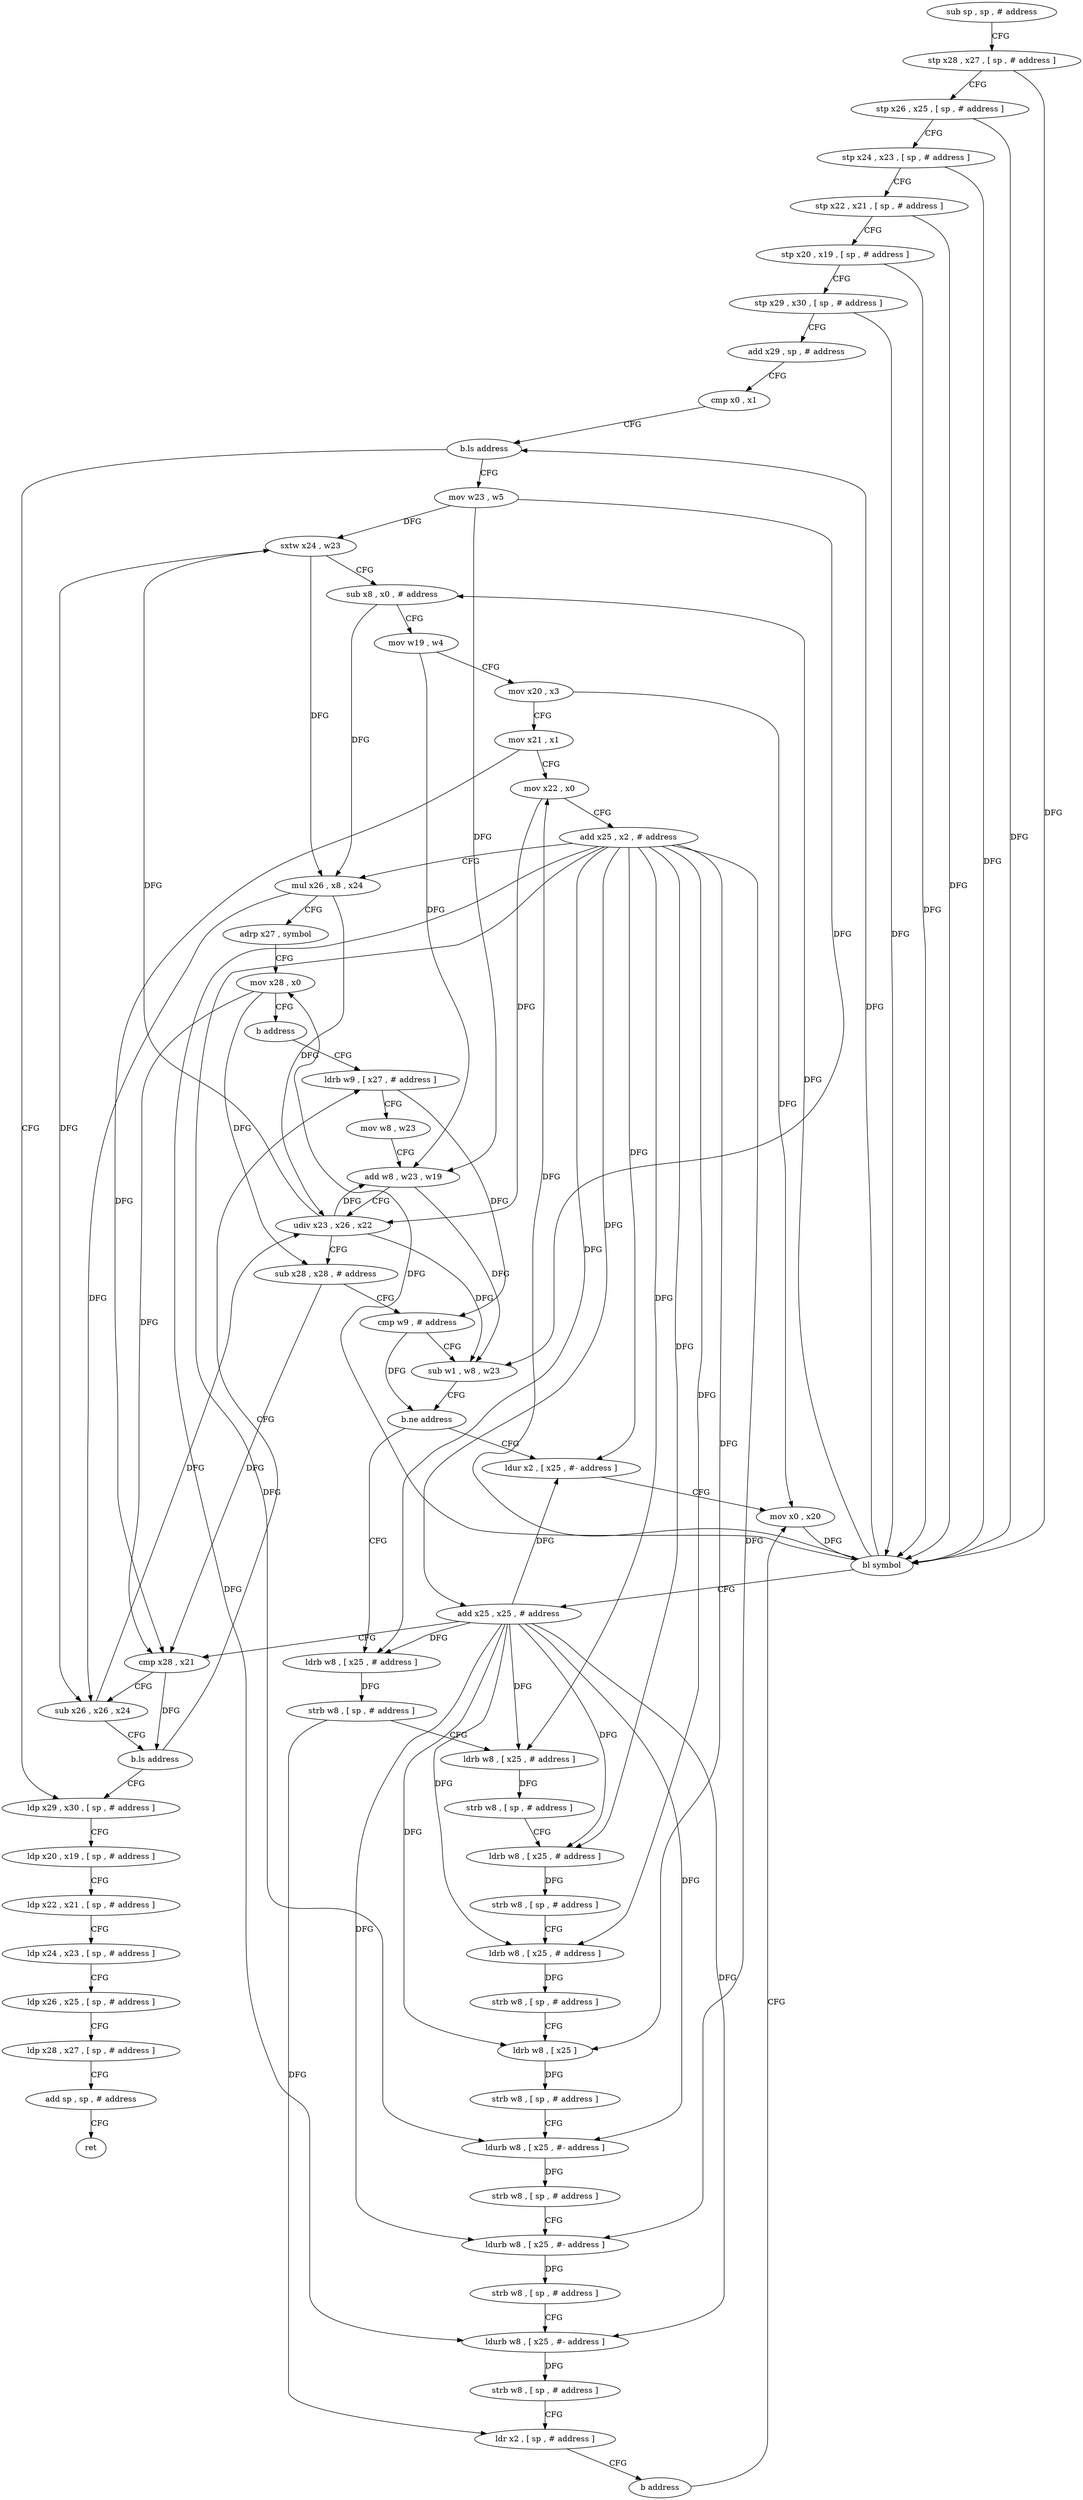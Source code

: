 digraph "func" {
"4211008" [label = "sub sp , sp , # address" ]
"4211012" [label = "stp x28 , x27 , [ sp , # address ]" ]
"4211016" [label = "stp x26 , x25 , [ sp , # address ]" ]
"4211020" [label = "stp x24 , x23 , [ sp , # address ]" ]
"4211024" [label = "stp x22 , x21 , [ sp , # address ]" ]
"4211028" [label = "stp x20 , x19 , [ sp , # address ]" ]
"4211032" [label = "stp x29 , x30 , [ sp , # address ]" ]
"4211036" [label = "add x29 , sp , # address" ]
"4211040" [label = "cmp x0 , x1" ]
"4211044" [label = "b.ls address" ]
"4211228" [label = "ldp x29 , x30 , [ sp , # address ]" ]
"4211048" [label = "mov w23 , w5" ]
"4211232" [label = "ldp x20 , x19 , [ sp , # address ]" ]
"4211236" [label = "ldp x22 , x21 , [ sp , # address ]" ]
"4211240" [label = "ldp x24 , x23 , [ sp , # address ]" ]
"4211244" [label = "ldp x26 , x25 , [ sp , # address ]" ]
"4211248" [label = "ldp x28 , x27 , [ sp , # address ]" ]
"4211252" [label = "add sp , sp , # address" ]
"4211256" [label = "ret" ]
"4211052" [label = "sxtw x24 , w23" ]
"4211056" [label = "sub x8 , x0 , # address" ]
"4211060" [label = "mov w19 , w4" ]
"4211064" [label = "mov x20 , x3" ]
"4211068" [label = "mov x21 , x1" ]
"4211072" [label = "mov x22 , x0" ]
"4211076" [label = "add x25 , x2 , # address" ]
"4211080" [label = "mul x26 , x8 , x24" ]
"4211084" [label = "adrp x27 , symbol" ]
"4211088" [label = "mov x28 , x0" ]
"4211092" [label = "b address" ]
"4211124" [label = "ldrb w9 , [ x27 , # address ]" ]
"4211128" [label = "mov w8 , w23" ]
"4211132" [label = "add w8 , w23 , w19" ]
"4211136" [label = "udiv x23 , x26 , x22" ]
"4211140" [label = "sub x28 , x28 , # address" ]
"4211144" [label = "cmp w9 , # address" ]
"4211148" [label = "sub w1 , w8 , w23" ]
"4211152" [label = "b.ne address" ]
"4211096" [label = "ldur x2 , [ x25 , #- address ]" ]
"4211156" [label = "ldrb w8 , [ x25 , # address ]" ]
"4211100" [label = "mov x0 , x20" ]
"4211160" [label = "strb w8 , [ sp , # address ]" ]
"4211164" [label = "ldrb w8 , [ x25 , # address ]" ]
"4211168" [label = "strb w8 , [ sp , # address ]" ]
"4211172" [label = "ldrb w8 , [ x25 , # address ]" ]
"4211176" [label = "strb w8 , [ sp , # address ]" ]
"4211180" [label = "ldrb w8 , [ x25 , # address ]" ]
"4211184" [label = "strb w8 , [ sp , # address ]" ]
"4211188" [label = "ldrb w8 , [ x25 ]" ]
"4211192" [label = "strb w8 , [ sp , # address ]" ]
"4211196" [label = "ldurb w8 , [ x25 , #- address ]" ]
"4211200" [label = "strb w8 , [ sp , # address ]" ]
"4211204" [label = "ldurb w8 , [ x25 , #- address ]" ]
"4211208" [label = "strb w8 , [ sp , # address ]" ]
"4211212" [label = "ldurb w8 , [ x25 , #- address ]" ]
"4211216" [label = "strb w8 , [ sp , # address ]" ]
"4211220" [label = "ldr x2 , [ sp , # address ]" ]
"4211224" [label = "b address" ]
"4211104" [label = "bl symbol" ]
"4211108" [label = "add x25 , x25 , # address" ]
"4211112" [label = "cmp x28 , x21" ]
"4211116" [label = "sub x26 , x26 , x24" ]
"4211120" [label = "b.ls address" ]
"4211008" -> "4211012" [ label = "CFG" ]
"4211012" -> "4211016" [ label = "CFG" ]
"4211012" -> "4211104" [ label = "DFG" ]
"4211016" -> "4211020" [ label = "CFG" ]
"4211016" -> "4211104" [ label = "DFG" ]
"4211020" -> "4211024" [ label = "CFG" ]
"4211020" -> "4211104" [ label = "DFG" ]
"4211024" -> "4211028" [ label = "CFG" ]
"4211024" -> "4211104" [ label = "DFG" ]
"4211028" -> "4211032" [ label = "CFG" ]
"4211028" -> "4211104" [ label = "DFG" ]
"4211032" -> "4211036" [ label = "CFG" ]
"4211032" -> "4211104" [ label = "DFG" ]
"4211036" -> "4211040" [ label = "CFG" ]
"4211040" -> "4211044" [ label = "CFG" ]
"4211044" -> "4211228" [ label = "CFG" ]
"4211044" -> "4211048" [ label = "CFG" ]
"4211228" -> "4211232" [ label = "CFG" ]
"4211048" -> "4211052" [ label = "DFG" ]
"4211048" -> "4211132" [ label = "DFG" ]
"4211048" -> "4211148" [ label = "DFG" ]
"4211232" -> "4211236" [ label = "CFG" ]
"4211236" -> "4211240" [ label = "CFG" ]
"4211240" -> "4211244" [ label = "CFG" ]
"4211244" -> "4211248" [ label = "CFG" ]
"4211248" -> "4211252" [ label = "CFG" ]
"4211252" -> "4211256" [ label = "CFG" ]
"4211052" -> "4211056" [ label = "CFG" ]
"4211052" -> "4211080" [ label = "DFG" ]
"4211052" -> "4211116" [ label = "DFG" ]
"4211056" -> "4211060" [ label = "CFG" ]
"4211056" -> "4211080" [ label = "DFG" ]
"4211060" -> "4211064" [ label = "CFG" ]
"4211060" -> "4211132" [ label = "DFG" ]
"4211064" -> "4211068" [ label = "CFG" ]
"4211064" -> "4211100" [ label = "DFG" ]
"4211068" -> "4211072" [ label = "CFG" ]
"4211068" -> "4211112" [ label = "DFG" ]
"4211072" -> "4211076" [ label = "CFG" ]
"4211072" -> "4211136" [ label = "DFG" ]
"4211076" -> "4211080" [ label = "CFG" ]
"4211076" -> "4211096" [ label = "DFG" ]
"4211076" -> "4211156" [ label = "DFG" ]
"4211076" -> "4211164" [ label = "DFG" ]
"4211076" -> "4211172" [ label = "DFG" ]
"4211076" -> "4211180" [ label = "DFG" ]
"4211076" -> "4211188" [ label = "DFG" ]
"4211076" -> "4211196" [ label = "DFG" ]
"4211076" -> "4211204" [ label = "DFG" ]
"4211076" -> "4211212" [ label = "DFG" ]
"4211076" -> "4211108" [ label = "DFG" ]
"4211080" -> "4211084" [ label = "CFG" ]
"4211080" -> "4211136" [ label = "DFG" ]
"4211080" -> "4211116" [ label = "DFG" ]
"4211084" -> "4211088" [ label = "CFG" ]
"4211088" -> "4211092" [ label = "CFG" ]
"4211088" -> "4211140" [ label = "DFG" ]
"4211088" -> "4211112" [ label = "DFG" ]
"4211092" -> "4211124" [ label = "CFG" ]
"4211124" -> "4211128" [ label = "CFG" ]
"4211124" -> "4211144" [ label = "DFG" ]
"4211128" -> "4211132" [ label = "CFG" ]
"4211132" -> "4211136" [ label = "CFG" ]
"4211132" -> "4211148" [ label = "DFG" ]
"4211136" -> "4211140" [ label = "CFG" ]
"4211136" -> "4211052" [ label = "DFG" ]
"4211136" -> "4211132" [ label = "DFG" ]
"4211136" -> "4211148" [ label = "DFG" ]
"4211140" -> "4211144" [ label = "CFG" ]
"4211140" -> "4211112" [ label = "DFG" ]
"4211144" -> "4211148" [ label = "CFG" ]
"4211144" -> "4211152" [ label = "DFG" ]
"4211148" -> "4211152" [ label = "CFG" ]
"4211152" -> "4211096" [ label = "CFG" ]
"4211152" -> "4211156" [ label = "CFG" ]
"4211096" -> "4211100" [ label = "CFG" ]
"4211156" -> "4211160" [ label = "DFG" ]
"4211100" -> "4211104" [ label = "DFG" ]
"4211160" -> "4211164" [ label = "CFG" ]
"4211160" -> "4211220" [ label = "DFG" ]
"4211164" -> "4211168" [ label = "DFG" ]
"4211168" -> "4211172" [ label = "CFG" ]
"4211172" -> "4211176" [ label = "DFG" ]
"4211176" -> "4211180" [ label = "CFG" ]
"4211180" -> "4211184" [ label = "DFG" ]
"4211184" -> "4211188" [ label = "CFG" ]
"4211188" -> "4211192" [ label = "DFG" ]
"4211192" -> "4211196" [ label = "CFG" ]
"4211196" -> "4211200" [ label = "DFG" ]
"4211200" -> "4211204" [ label = "CFG" ]
"4211204" -> "4211208" [ label = "DFG" ]
"4211208" -> "4211212" [ label = "CFG" ]
"4211212" -> "4211216" [ label = "DFG" ]
"4211216" -> "4211220" [ label = "CFG" ]
"4211220" -> "4211224" [ label = "CFG" ]
"4211224" -> "4211100" [ label = "CFG" ]
"4211104" -> "4211108" [ label = "CFG" ]
"4211104" -> "4211056" [ label = "DFG" ]
"4211104" -> "4211072" [ label = "DFG" ]
"4211104" -> "4211088" [ label = "DFG" ]
"4211104" -> "4211044" [ label = "DFG" ]
"4211108" -> "4211112" [ label = "CFG" ]
"4211108" -> "4211096" [ label = "DFG" ]
"4211108" -> "4211156" [ label = "DFG" ]
"4211108" -> "4211164" [ label = "DFG" ]
"4211108" -> "4211172" [ label = "DFG" ]
"4211108" -> "4211180" [ label = "DFG" ]
"4211108" -> "4211188" [ label = "DFG" ]
"4211108" -> "4211196" [ label = "DFG" ]
"4211108" -> "4211204" [ label = "DFG" ]
"4211108" -> "4211212" [ label = "DFG" ]
"4211112" -> "4211116" [ label = "CFG" ]
"4211112" -> "4211120" [ label = "DFG" ]
"4211116" -> "4211120" [ label = "CFG" ]
"4211116" -> "4211136" [ label = "DFG" ]
"4211120" -> "4211228" [ label = "CFG" ]
"4211120" -> "4211124" [ label = "CFG" ]
}

